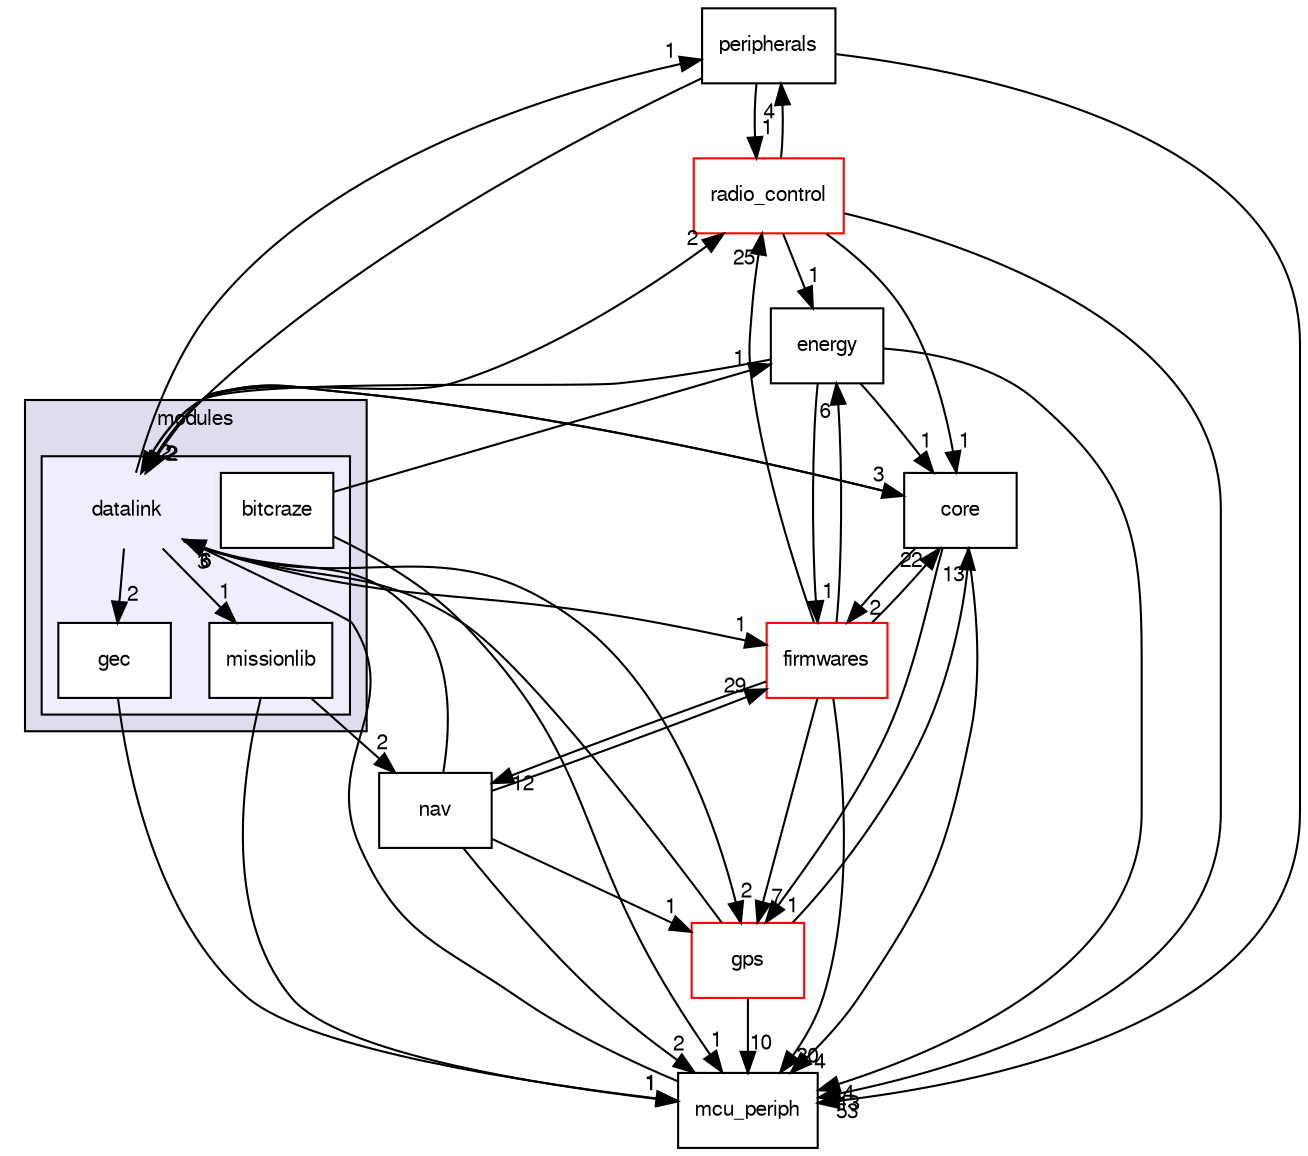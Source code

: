 digraph "sw/airborne/modules/datalink" {
  compound=true
  node [ fontsize="10", fontname="FreeSans"];
  edge [ labelfontsize="10", labelfontname="FreeSans"];
  subgraph clusterdir_c2abcdd6ccb39c3582929c0e3f5651c2 {
    graph [ bgcolor="#ddddee", pencolor="black", label="modules" fontname="FreeSans", fontsize="10", URL="dir_c2abcdd6ccb39c3582929c0e3f5651c2.html"]
  subgraph clusterdir_164c7aa663179b26059278e7f36078da {
    graph [ bgcolor="#eeeeff", pencolor="black", label="" URL="dir_164c7aa663179b26059278e7f36078da.html"];
    dir_164c7aa663179b26059278e7f36078da [shape=plaintext label="datalink"];
    dir_847ced2633402d6448f9e1bf487c2d45 [shape=box label="bitcraze" color="black" fillcolor="white" style="filled" URL="dir_847ced2633402d6448f9e1bf487c2d45.html"];
    dir_a4141aa9aabfd994603c58524628479f [shape=box label="gec" color="black" fillcolor="white" style="filled" URL="dir_a4141aa9aabfd994603c58524628479f.html"];
    dir_023361752fe22268717f3f29b9cee4fa [shape=box label="missionlib" color="black" fillcolor="white" style="filled" URL="dir_023361752fe22268717f3f29b9cee4fa.html"];
  }
  }
  dir_0a48ba2c0a76794adfddddc873522f67 [shape=box label="peripherals" URL="dir_0a48ba2c0a76794adfddddc873522f67.html"];
  dir_0e703de7e76e38c62de795c957434487 [shape=box label="core" URL="dir_0e703de7e76e38c62de795c957434487.html"];
  dir_f125d81e9dfef46cf6053f80e8884f7e [shape=box label="radio_control" fillcolor="white" style="filled" color="red" URL="dir_f125d81e9dfef46cf6053f80e8884f7e.html"];
  dir_1ca43f6a116d741d80fb1d0555a2b198 [shape=box label="mcu_periph" URL="dir_1ca43f6a116d741d80fb1d0555a2b198.html"];
  dir_e7d2494544042a787a6ee70a779a5e07 [shape=box label="firmwares" fillcolor="white" style="filled" color="red" URL="dir_e7d2494544042a787a6ee70a779a5e07.html"];
  dir_5e5c455c6cc9b4955752fc2ddd0b9fff [shape=box label="gps" fillcolor="white" style="filled" color="red" URL="dir_5e5c455c6cc9b4955752fc2ddd0b9fff.html"];
  dir_984e899df90dd104b2eabcdbb76ec71f [shape=box label="nav" URL="dir_984e899df90dd104b2eabcdbb76ec71f.html"];
  dir_f40bc035e2479aed27dd3b0d2c095b9e [shape=box label="energy" URL="dir_f40bc035e2479aed27dd3b0d2c095b9e.html"];
  dir_0a48ba2c0a76794adfddddc873522f67->dir_f125d81e9dfef46cf6053f80e8884f7e [headlabel="1", labeldistance=1.5 headhref="dir_000109_000037.html"];
  dir_0a48ba2c0a76794adfddddc873522f67->dir_1ca43f6a116d741d80fb1d0555a2b198 [headlabel="53", labeldistance=1.5 headhref="dir_000109_000107.html"];
  dir_0a48ba2c0a76794adfddddc873522f67->dir_164c7aa663179b26059278e7f36078da [headlabel="2", labeldistance=1.5 headhref="dir_000109_000034.html"];
  dir_0e703de7e76e38c62de795c957434487->dir_1ca43f6a116d741d80fb1d0555a2b198 [headlabel="4", labeldistance=1.5 headhref="dir_000128_000107.html"];
  dir_0e703de7e76e38c62de795c957434487->dir_e7d2494544042a787a6ee70a779a5e07 [headlabel="2", labeldistance=1.5 headhref="dir_000128_000092.html"];
  dir_0e703de7e76e38c62de795c957434487->dir_164c7aa663179b26059278e7f36078da [headlabel="2", labeldistance=1.5 headhref="dir_000128_000034.html"];
  dir_0e703de7e76e38c62de795c957434487->dir_5e5c455c6cc9b4955752fc2ddd0b9fff [headlabel="1", labeldistance=1.5 headhref="dir_000128_000151.html"];
  dir_f125d81e9dfef46cf6053f80e8884f7e->dir_0a48ba2c0a76794adfddddc873522f67 [headlabel="4", labeldistance=1.5 headhref="dir_000037_000109.html"];
  dir_f125d81e9dfef46cf6053f80e8884f7e->dir_0e703de7e76e38c62de795c957434487 [headlabel="1", labeldistance=1.5 headhref="dir_000037_000128.html"];
  dir_f125d81e9dfef46cf6053f80e8884f7e->dir_1ca43f6a116d741d80fb1d0555a2b198 [headlabel="13", labeldistance=1.5 headhref="dir_000037_000107.html"];
  dir_f125d81e9dfef46cf6053f80e8884f7e->dir_f40bc035e2479aed27dd3b0d2c095b9e [headlabel="1", labeldistance=1.5 headhref="dir_000037_000145.html"];
  dir_023361752fe22268717f3f29b9cee4fa->dir_1ca43f6a116d741d80fb1d0555a2b198 [headlabel="1", labeldistance=1.5 headhref="dir_000134_000107.html"];
  dir_023361752fe22268717f3f29b9cee4fa->dir_984e899df90dd104b2eabcdbb76ec71f [headlabel="2", labeldistance=1.5 headhref="dir_000134_000135.html"];
  dir_847ced2633402d6448f9e1bf487c2d45->dir_1ca43f6a116d741d80fb1d0555a2b198 [headlabel="1", labeldistance=1.5 headhref="dir_000132_000107.html"];
  dir_847ced2633402d6448f9e1bf487c2d45->dir_f40bc035e2479aed27dd3b0d2c095b9e [headlabel="1", labeldistance=1.5 headhref="dir_000132_000145.html"];
  dir_1ca43f6a116d741d80fb1d0555a2b198->dir_164c7aa663179b26059278e7f36078da [headlabel="3", labeldistance=1.5 headhref="dir_000107_000034.html"];
  dir_e7d2494544042a787a6ee70a779a5e07->dir_0e703de7e76e38c62de795c957434487 [headlabel="22", labeldistance=1.5 headhref="dir_000092_000128.html"];
  dir_e7d2494544042a787a6ee70a779a5e07->dir_f125d81e9dfef46cf6053f80e8884f7e [headlabel="25", labeldistance=1.5 headhref="dir_000092_000037.html"];
  dir_e7d2494544042a787a6ee70a779a5e07->dir_1ca43f6a116d741d80fb1d0555a2b198 [headlabel="30", labeldistance=1.5 headhref="dir_000092_000107.html"];
  dir_e7d2494544042a787a6ee70a779a5e07->dir_5e5c455c6cc9b4955752fc2ddd0b9fff [headlabel="7", labeldistance=1.5 headhref="dir_000092_000151.html"];
  dir_e7d2494544042a787a6ee70a779a5e07->dir_984e899df90dd104b2eabcdbb76ec71f [headlabel="12", labeldistance=1.5 headhref="dir_000092_000135.html"];
  dir_e7d2494544042a787a6ee70a779a5e07->dir_f40bc035e2479aed27dd3b0d2c095b9e [headlabel="6", labeldistance=1.5 headhref="dir_000092_000145.html"];
  dir_a4141aa9aabfd994603c58524628479f->dir_1ca43f6a116d741d80fb1d0555a2b198 [headlabel="1", labeldistance=1.5 headhref="dir_000133_000107.html"];
  dir_164c7aa663179b26059278e7f36078da->dir_0a48ba2c0a76794adfddddc873522f67 [headlabel="1", labeldistance=1.5 headhref="dir_000034_000109.html"];
  dir_164c7aa663179b26059278e7f36078da->dir_0e703de7e76e38c62de795c957434487 [headlabel="3", labeldistance=1.5 headhref="dir_000034_000128.html"];
  dir_164c7aa663179b26059278e7f36078da->dir_f125d81e9dfef46cf6053f80e8884f7e [headlabel="2", labeldistance=1.5 headhref="dir_000034_000037.html"];
  dir_164c7aa663179b26059278e7f36078da->dir_023361752fe22268717f3f29b9cee4fa [headlabel="1", labeldistance=1.5 headhref="dir_000034_000134.html"];
  dir_164c7aa663179b26059278e7f36078da->dir_e7d2494544042a787a6ee70a779a5e07 [headlabel="1", labeldistance=1.5 headhref="dir_000034_000092.html"];
  dir_164c7aa663179b26059278e7f36078da->dir_a4141aa9aabfd994603c58524628479f [headlabel="2", labeldistance=1.5 headhref="dir_000034_000133.html"];
  dir_164c7aa663179b26059278e7f36078da->dir_5e5c455c6cc9b4955752fc2ddd0b9fff [headlabel="2", labeldistance=1.5 headhref="dir_000034_000151.html"];
  dir_5e5c455c6cc9b4955752fc2ddd0b9fff->dir_0e703de7e76e38c62de795c957434487 [headlabel="13", labeldistance=1.5 headhref="dir_000151_000128.html"];
  dir_5e5c455c6cc9b4955752fc2ddd0b9fff->dir_1ca43f6a116d741d80fb1d0555a2b198 [headlabel="10", labeldistance=1.5 headhref="dir_000151_000107.html"];
  dir_5e5c455c6cc9b4955752fc2ddd0b9fff->dir_164c7aa663179b26059278e7f36078da [headlabel="6", labeldistance=1.5 headhref="dir_000151_000034.html"];
  dir_984e899df90dd104b2eabcdbb76ec71f->dir_1ca43f6a116d741d80fb1d0555a2b198 [headlabel="2", labeldistance=1.5 headhref="dir_000135_000107.html"];
  dir_984e899df90dd104b2eabcdbb76ec71f->dir_e7d2494544042a787a6ee70a779a5e07 [headlabel="29", labeldistance=1.5 headhref="dir_000135_000092.html"];
  dir_984e899df90dd104b2eabcdbb76ec71f->dir_164c7aa663179b26059278e7f36078da [headlabel="6", labeldistance=1.5 headhref="dir_000135_000034.html"];
  dir_984e899df90dd104b2eabcdbb76ec71f->dir_5e5c455c6cc9b4955752fc2ddd0b9fff [headlabel="1", labeldistance=1.5 headhref="dir_000135_000151.html"];
  dir_f40bc035e2479aed27dd3b0d2c095b9e->dir_0e703de7e76e38c62de795c957434487 [headlabel="1", labeldistance=1.5 headhref="dir_000145_000128.html"];
  dir_f40bc035e2479aed27dd3b0d2c095b9e->dir_1ca43f6a116d741d80fb1d0555a2b198 [headlabel="4", labeldistance=1.5 headhref="dir_000145_000107.html"];
  dir_f40bc035e2479aed27dd3b0d2c095b9e->dir_e7d2494544042a787a6ee70a779a5e07 [headlabel="1", labeldistance=1.5 headhref="dir_000145_000092.html"];
  dir_f40bc035e2479aed27dd3b0d2c095b9e->dir_164c7aa663179b26059278e7f36078da [headlabel="2", labeldistance=1.5 headhref="dir_000145_000034.html"];
}
